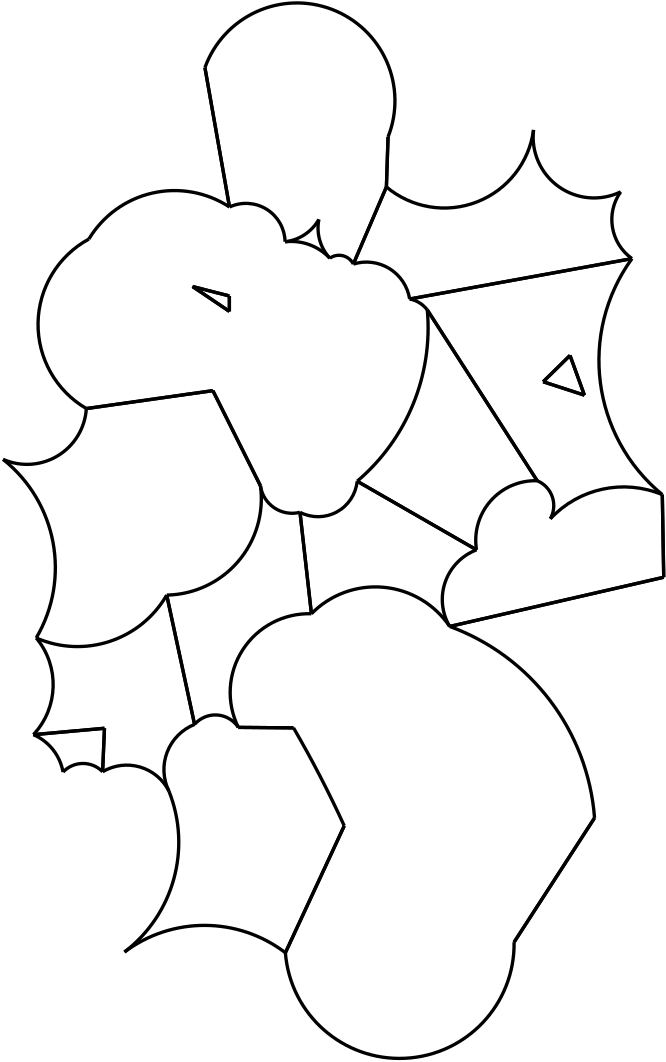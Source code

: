 <?xml version="1.0"?>
<!DOCTYPE ipe SYSTEM "ipe.dtd">
<ipe version="70005" creator="Ipe 7.1.1">
<info created="D:20110803231932" modified="D:20121130210424"/>
<ipestyle name="basic">
<pen name="heavier" value="0.8"/>
<pen name="fat" value="1.2"/>
<pen name="ultrafat" value="2"/>
<color name="red" value="1 0 0"/>
<color name="green" value="0 1 0"/>
<color name="blue" value="0 0 1"/>
<color name="yellow" value="1 1 0"/>
<color name="orange" value="1 0.647 0"/>
<color name="gold" value="1 0.843 0"/>
<color name="purple" value="0.627 0.125 0.941"/>
<color name="gray" value="0.745"/>
<color name="lightblue" value="0.678 0.847 0.902"/>
<color name="lightcyan" value="0.878 1 1"/>
<color name="lightgray" value="0.827"/>
<color name="lightgreen" value="0.565 0.933 0.565"/>
<color name="lightyellow" value="1 1 0.878"/>
<dashstyle name="dashed" value="[4] 0"/>
<dashstyle name="dotted" value="[1 3] 0"/>
<dashstyle name="dash dotted" value="[4 2 1 2] 0"/>
<dashstyle name="dash dot dotted" value="[4 2 1 2 1 2] 0"/>
</ipestyle>
<page>
<layer name="alpha"/>
<layer name="beta"/>
<view layers="beta" active="beta"/>
<path layer="beta" stroke="black" pen="fat">
196.307 791.806 m
205.154 741.621 l
</path>
<path stroke="black" pen="fat">
261.639 748.854 m
262.229 766.836 l
</path>
<path stroke="black" pen="fat">
307.604 476.973 m
336.571 521.695 l
</path>
<path stroke="black" pen="fat">
361.473 608.344 m
360.965 638.074 l
</path>
<path stroke="black" pen="fat">
284.413 590.633 m
361.473 608.344 l
</path>
<path stroke="black" pen="fat">
134.56 551.679 m
160.143 553.976 l
</path>
<path stroke="black" pen="fat">
160.143 553.976 m
159.472 538.321 l
</path>
<path stroke="black" pen="fat">
160.143 553.976 m
134.56 551.679 l
</path>
<path stroke="black" pen="fat">
159.472 538.321 m
160.143 553.976 l
</path>
<path stroke="black" pen="fat">
182.551 601.911 m
192.576 555.366 l
</path>
<path stroke="black" pen="fat">
191.86 712.993 m
205.108 709.591 l
</path>
<path stroke="black" pen="fat">
205.108 704.042 m
191.86 712.993 l
</path>
<path stroke="black" pen="fat">
205.108 709.591 m
205.108 704.042 l
</path>
<path stroke="black" pen="fat">
182.551 601.911 m
37.0945 0 0 -37.0945 150.438 620.478 135.576 586.491 a
</path>
<path layer="alpha" stroke="gray" pen="fat">
182.551 601.911 m
135.576 586.491 l
</path>
<path layer="beta" stroke="black" pen="fat">
199.162 675.52 m
216.297 641.252 l
</path>
<path stroke="black" pen="fat">
153.617 669.074 m
199.162 675.52 l
</path>
<path stroke="black" pen="fat">
216.297 641.252 m
34.6878 0 0 -34.6878 181.924 636.593 182.551 601.911 a
</path>
<path layer="alpha" stroke="gray" pen="fat">
216.297 641.252 m
182.551 601.911 l
</path>
<path layer="beta" stroke="black" pen="fat">
192.576 555.366 m
182.551 601.911 l
</path>
<path stroke="black" pen="fat">
230.528 631.718 m
234.646 595.198 l
</path>
<path stroke="black" pen="fat">
183.347 531.351 m
17.5204 0 0 -17.5204 199.065 539.092 192.576 555.366 a
</path>
<path layer="alpha" stroke="gray" pen="fat">
183.347 531.351 m
192.576 555.366 l
</path>
<path layer="beta" stroke="black" pen="fat">
192.576 555.366 m
9.89306 0 0 -9.89306 200.048 548.882 208.33 554.292 a
</path>
<path layer="alpha" stroke="gray" pen="fat">
192.576 555.366 m
208.33 554.292 l
</path>
<path layer="beta" stroke="black" pen="fat">
228.201 554.113 m
405.467 0 0 -405.467 -122.303 350.274 246.461 518.846 a
</path>
<path layer="alpha" stroke="gray" pen="fat">
228.201 554.113 m
246.461 518.846 l
</path>
<path layer="beta" stroke="black" pen="fat">
208.33 554.292 m
228.201 554.113 l
</path>
<path stroke="black" pen="fat">
246.461 518.846 m
225.274 473.161 l
</path>
<path stroke="black" pen="fat">
241.27 723.197 m
16.0011 0 0 -16.0011 253.027 734.051 237.331 737.16 a
</path>
<path layer="alpha" stroke="gray" pen="fat">
241.27 723.197 m
237.331 737.16 l
</path>
<path layer="beta" stroke="black" pen="fat">
237.331 737.16 m
16.188 0 0 -16.188 223.27 745.182 225.158 729.104 a
</path>
<path layer="alpha" stroke="gray" pen="fat">
237.331 737.16 m
225.158 729.104 l
</path>
<path layer="beta" stroke="black" pen="fat">
196.307 791.806 m
-35.2507 0 0 35.2507 229.464 779.839 262.229 766.836 a
</path>
<path layer="alpha" stroke="gray" pen="fat">
196.307 791.806 m
262.229 766.836 l
</path>
<path layer="beta" stroke="black" pen="fat">
205.154 741.621 m
196.307 791.806 l
</path>
<path stroke="black" pen="fat">
262.229 766.836 m
261.639 748.854 l
</path>
<path stroke="black" pen="fat">
261.639 748.854 m
249.736 721.08 l
</path>
<path stroke="black" pen="fat">
205.108 709.591 m
191.86 712.993 l
</path>
<path stroke="black" pen="fat">
191.86 712.993 m
205.108 704.042 l
</path>
<path stroke="black" pen="fat">
205.108 704.042 m
205.108 709.591 l
</path>
<path stroke="black" pen="fat">
216.297 641.252 m
199.162 675.52 l
</path>
<path stroke="black" pen="fat">
199.162 675.52 m
153.617 669.074 l
</path>
<path stroke="black" pen="fat">
230.528 631.718 m
11.5192 0 0 -11.5192 227.7 642.885 216.297 641.252 a
</path>
<path layer="alpha" stroke="gray" pen="fat">
230.528 631.718 m
216.297 641.252 l
</path>
<path layer="beta" stroke="black" pen="fat">
225.158 729.104 m
19.0746 0 0 -19.0746 227.35 710.156 241.27 723.197 a
</path>
<path layer="alpha" stroke="gray" pen="fat">
225.158 729.104 m
241.27 723.197 l
</path>
<path layer="beta" stroke="black" pen="fat">
205.154 741.621 m
14.073 0 0 -14.073 211.087 728.86 225.158 729.104 a
</path>
<path layer="alpha" stroke="gray" pen="fat">
205.154 741.621 m
225.158 729.104 l
</path>
<path layer="beta" stroke="black" pen="fat">
241.27 723.197 m
5.76225 0 0 -5.76225 244.59 718.487 249.736 721.08 a
</path>
<path layer="alpha" stroke="gray" pen="fat">
241.27 723.197 m
249.736 721.08 l
</path>
<path layer="beta" stroke="black" pen="fat">
270.008 708.514 m
10.4639 0 0 -10.4639 268.033 698.238 276.357 704.579 a
</path>
<path layer="alpha" stroke="gray" pen="fat">
270.008 708.514 m
276.357 704.579 l
</path>
<path layer="beta" stroke="black" pen="fat">
249.736 721.08 m
15.7533 0 0 -15.7533 254.449 706.048 270.008 708.514 a
</path>
<path layer="alpha" stroke="gray" pen="fat">
249.736 721.08 m
270.008 708.514 l
</path>
<path layer="beta" stroke="black" pen="fat">
154.529 730.089 m
35.9842 0 0 -35.9842 185.376 711.56 205.154 741.621 a
</path>
<path layer="alpha" stroke="gray" pen="fat">
154.529 730.089 m
205.154 741.621 l
</path>
<path layer="beta" stroke="black" pen="fat">
153.617 669.074 m
35.0091 0 0 -35.0091 171.238 699.325 154.529 730.089 a
</path>
<path layer="alpha" stroke="gray" pen="fat">
153.617 669.074 m
154.529 730.089 l
</path>
<path layer="beta" stroke="black" pen="fat">
251.116 642.907 m
14.1518 0 0 -14.1518 237.032 644.287 230.528 631.718 a
</path>
<path layer="alpha" stroke="gray" pen="fat">
251.116 642.907 m
230.528 631.718 l
</path>
<path layer="beta" stroke="black" pen="fat">
276.357 704.579 m
72.3454 0 0 -72.3454 204.305 698.067 251.116 642.907 a
</path>
<path layer="alpha" stroke="gray" pen="fat">
276.357 704.579 m
251.116 642.907 l
</path>
<path layer="beta" stroke="black" pen="fat">
234.646 595.198 m
230.528 631.718 l
</path>
<path stroke="black" pen="fat">
251.116 642.907 m
294.08 618.202 l
</path>
<path stroke="black" pen="fat">
294.08 618.202 m
251.116 642.907 l
</path>
<path stroke="black" pen="fat">
276.357 704.579 m
315.921 643.086 l
</path>
<path stroke="black" pen="fat">
327.736 688.199 m
332.927 673.877 l
</path>
<path stroke="black" pen="fat">
318.069 678.72 m
327.736 688.199 l
</path>
<path stroke="black" pen="fat">
332.927 673.877 m
318.069 678.72 l
</path>
<path stroke="black" pen="fat">
208.33 554.292 m
28.3564 0 0 -28.3564 233.751 566.856 234.646 595.198 a
</path>
<path layer="alpha" stroke="gray" pen="fat">
208.33 554.292 m
234.646 595.198 l
</path>
<path layer="beta" stroke="black" pen="fat">
228.201 554.113 m
208.33 554.292 l
</path>
<path stroke="black" pen="fat">
225.274 473.161 m
246.461 518.846 l
</path>
<path stroke="black" pen="fat">
234.646 595.198 m
32.2455 0 0 -32.2455 257.668 572.62 284.413 590.633 a
</path>
<path layer="alpha" stroke="gray" pen="fat">
234.646 595.198 m
284.413 590.633 l
</path>
<path layer="beta" stroke="black" pen="fat">
284.413 590.633 m
79.7932 0 0 -79.7932 257.004 515.695 336.571 521.695 a
</path>
<path layer="alpha" stroke="gray" pen="fat">
284.413 590.633 m
336.571 521.695 l
</path>
<path layer="beta" stroke="black" pen="fat">
307.604 476.973 m
41.2291 0 0 -41.2291 266.38 476.349 225.274 473.161 a
</path>
<path layer="alpha" stroke="gray" pen="fat">
307.604 476.973 m
225.274 473.161 l
</path>
<path layer="beta" stroke="black" pen="fat">
336.571 521.695 m
307.604 476.973 l
</path>
<path stroke="black" pen="fat">
249.736 721.08 m
261.639 748.854 l
</path>
<path stroke="black" pen="fat">
350.039 723.054 m
270.008 708.514 l
</path>
<path stroke="black" pen="fat">
315.921 643.086 m
276.357 704.579 l
</path>
<path stroke="black" pen="fat">
332.927 673.877 m
327.736 688.199 l
</path>
<path stroke="black" pen="fat">
327.736 688.199 m
318.069 678.72 l
</path>
<path stroke="black" pen="fat">
318.069 678.72 m
332.927 673.877 l
</path>
<path stroke="black" pen="fat">
270.008 708.514 m
350.039 723.054 l
</path>
<path stroke="black" pen="fat">
284.413 590.633 m
19.0964 0 0 -19.0964 300.854 600.347 294.08 618.202 a
</path>
<path layer="alpha" stroke="gray" pen="fat">
284.413 590.633 m
294.08 618.202 l
</path>
<path layer="beta" stroke="black" pen="fat">
294.08 618.202 m
21.4469 0 0 -21.4469 315.248 621.65 315.921 643.086 a
</path>
<path layer="alpha" stroke="gray" pen="fat">
294.08 618.202 m
315.921 643.086 l
</path>
<path layer="beta" stroke="black" pen="fat">
315.921 643.086 m
9.70909 0 0 -9.70909 312.18 634.126 320.645 629.371 a
</path>
<path layer="alpha" stroke="gray" pen="fat">
315.921 643.086 m
320.645 629.371 l
</path>
<path layer="beta" stroke="black" pen="fat">
320.645 629.371 m
36.1238 0 0 -36.1238 347.062 604.733 360.965 638.074 a
</path>
<path layer="alpha" stroke="gray" pen="fat">
320.645 629.371 m
360.965 638.074 l
</path>
<path layer="beta" stroke="black" pen="fat">
360.965 638.074 m
361.473 608.344 l
</path>
<path stroke="black" pen="fat">
361.473 608.344 m
284.413 590.633 l
</path>
<path stroke="black" pen="fat">
134.56 551.679 m
18.1366 0 0 -18.1366 127.377 535.025 145.232 538.211 a
</path>
<path layer="alpha" stroke="gray" pen="fat">
134.56 551.679 m
145.232 538.211 l
</path>
<path layer="beta" stroke="black" pen="fat">
145.232 538.211 m
9.86849 0 0 -9.86849 152.405 531.433 159.472 538.321 a
</path>
<path layer="alpha" stroke="gray" pen="fat">
145.232 538.211 m
159.472 538.321 l
</path>
<path layer="beta" stroke="black" pen="fat">
135.576 586.491 m
26.283 0 0 -26.283 115.39 569.659 134.56 551.679 a
</path>
<path layer="alpha" stroke="gray" pen="fat">
135.576 586.491 m
134.56 551.679 l
</path>
<path layer="beta" stroke="black" pen="fat">
159.472 538.321 m
17.0066 0 0 -17.0066 168.159 523.7 183.347 531.351 a
</path>
<path layer="alpha" stroke="gray" pen="fat">
159.472 538.321 m
183.347 531.351 l
</path>
<path layer="beta" stroke="black" pen="fat">
153.617 669.074 m
21.4158 0 0 -21.4158 132.242 670.388 123.633 650.779 a
</path>
<path layer="alpha" stroke="gray" pen="fat">
153.617 669.074 m
123.633 650.779 l
</path>
<path layer="beta" stroke="black" pen="fat">
123.633 650.779 m
49.8322 0 0 -49.8322 92.6292 611.766 135.576 586.491 a
</path>
<path layer="alpha" stroke="gray" pen="fat">
123.633 650.779 m
135.576 586.491 l
</path>
<path layer="beta" stroke="black" pen="fat">
183.347 531.351 m
49.6907 0 0 -49.6907 137.2 512.922 167.339 473.415 a
</path>
<path layer="alpha" stroke="gray" pen="fat">
183.347 531.351 m
167.339 473.415 l
</path>
<path layer="beta" stroke="black" pen="fat">
167.339 473.415 m
48.0106 0 0 -48.0106 196.139 435.001 225.274 473.161 a
</path>
<path layer="alpha" stroke="gray" pen="fat">
167.339 473.415 m
225.274 473.161 l
</path>
<path layer="beta" stroke="black" pen="fat">
350.039 723.054 m
17.2461 0 0 -17.2461 360.039 737.105 345.973 747.084 a
</path>
<path layer="alpha" stroke="gray" pen="fat">
350.039 723.054 m
345.973 747.084 l
</path>
<path layer="beta" stroke="black" pen="fat">
345.973 747.084 m
21.9304 0 0 -21.9304 336.394 766.812 314.614 769.377 a
</path>
<path layer="alpha" stroke="gray" pen="fat">
345.973 747.084 m
314.614 769.377 l
</path>
<path layer="beta" stroke="black" pen="fat">
314.614 769.377 m
32.4073 0 0 -32.4073 282.491 773.662 261.639 748.854 a
</path>
<path layer="alpha" stroke="gray" pen="fat">
314.614 769.377 m
261.639 748.854 l
</path>
<path layer="beta" stroke="black" pen="fat">
360.965 638.074 m
62.5428 0 0 -62.5428 400.697 686.375 350.039 723.054 a
</path>
<path layer="alpha" stroke="gray" pen="fat">
360.965 638.074 m
350.039 723.054 l
</path>
</page>
</ipe>
